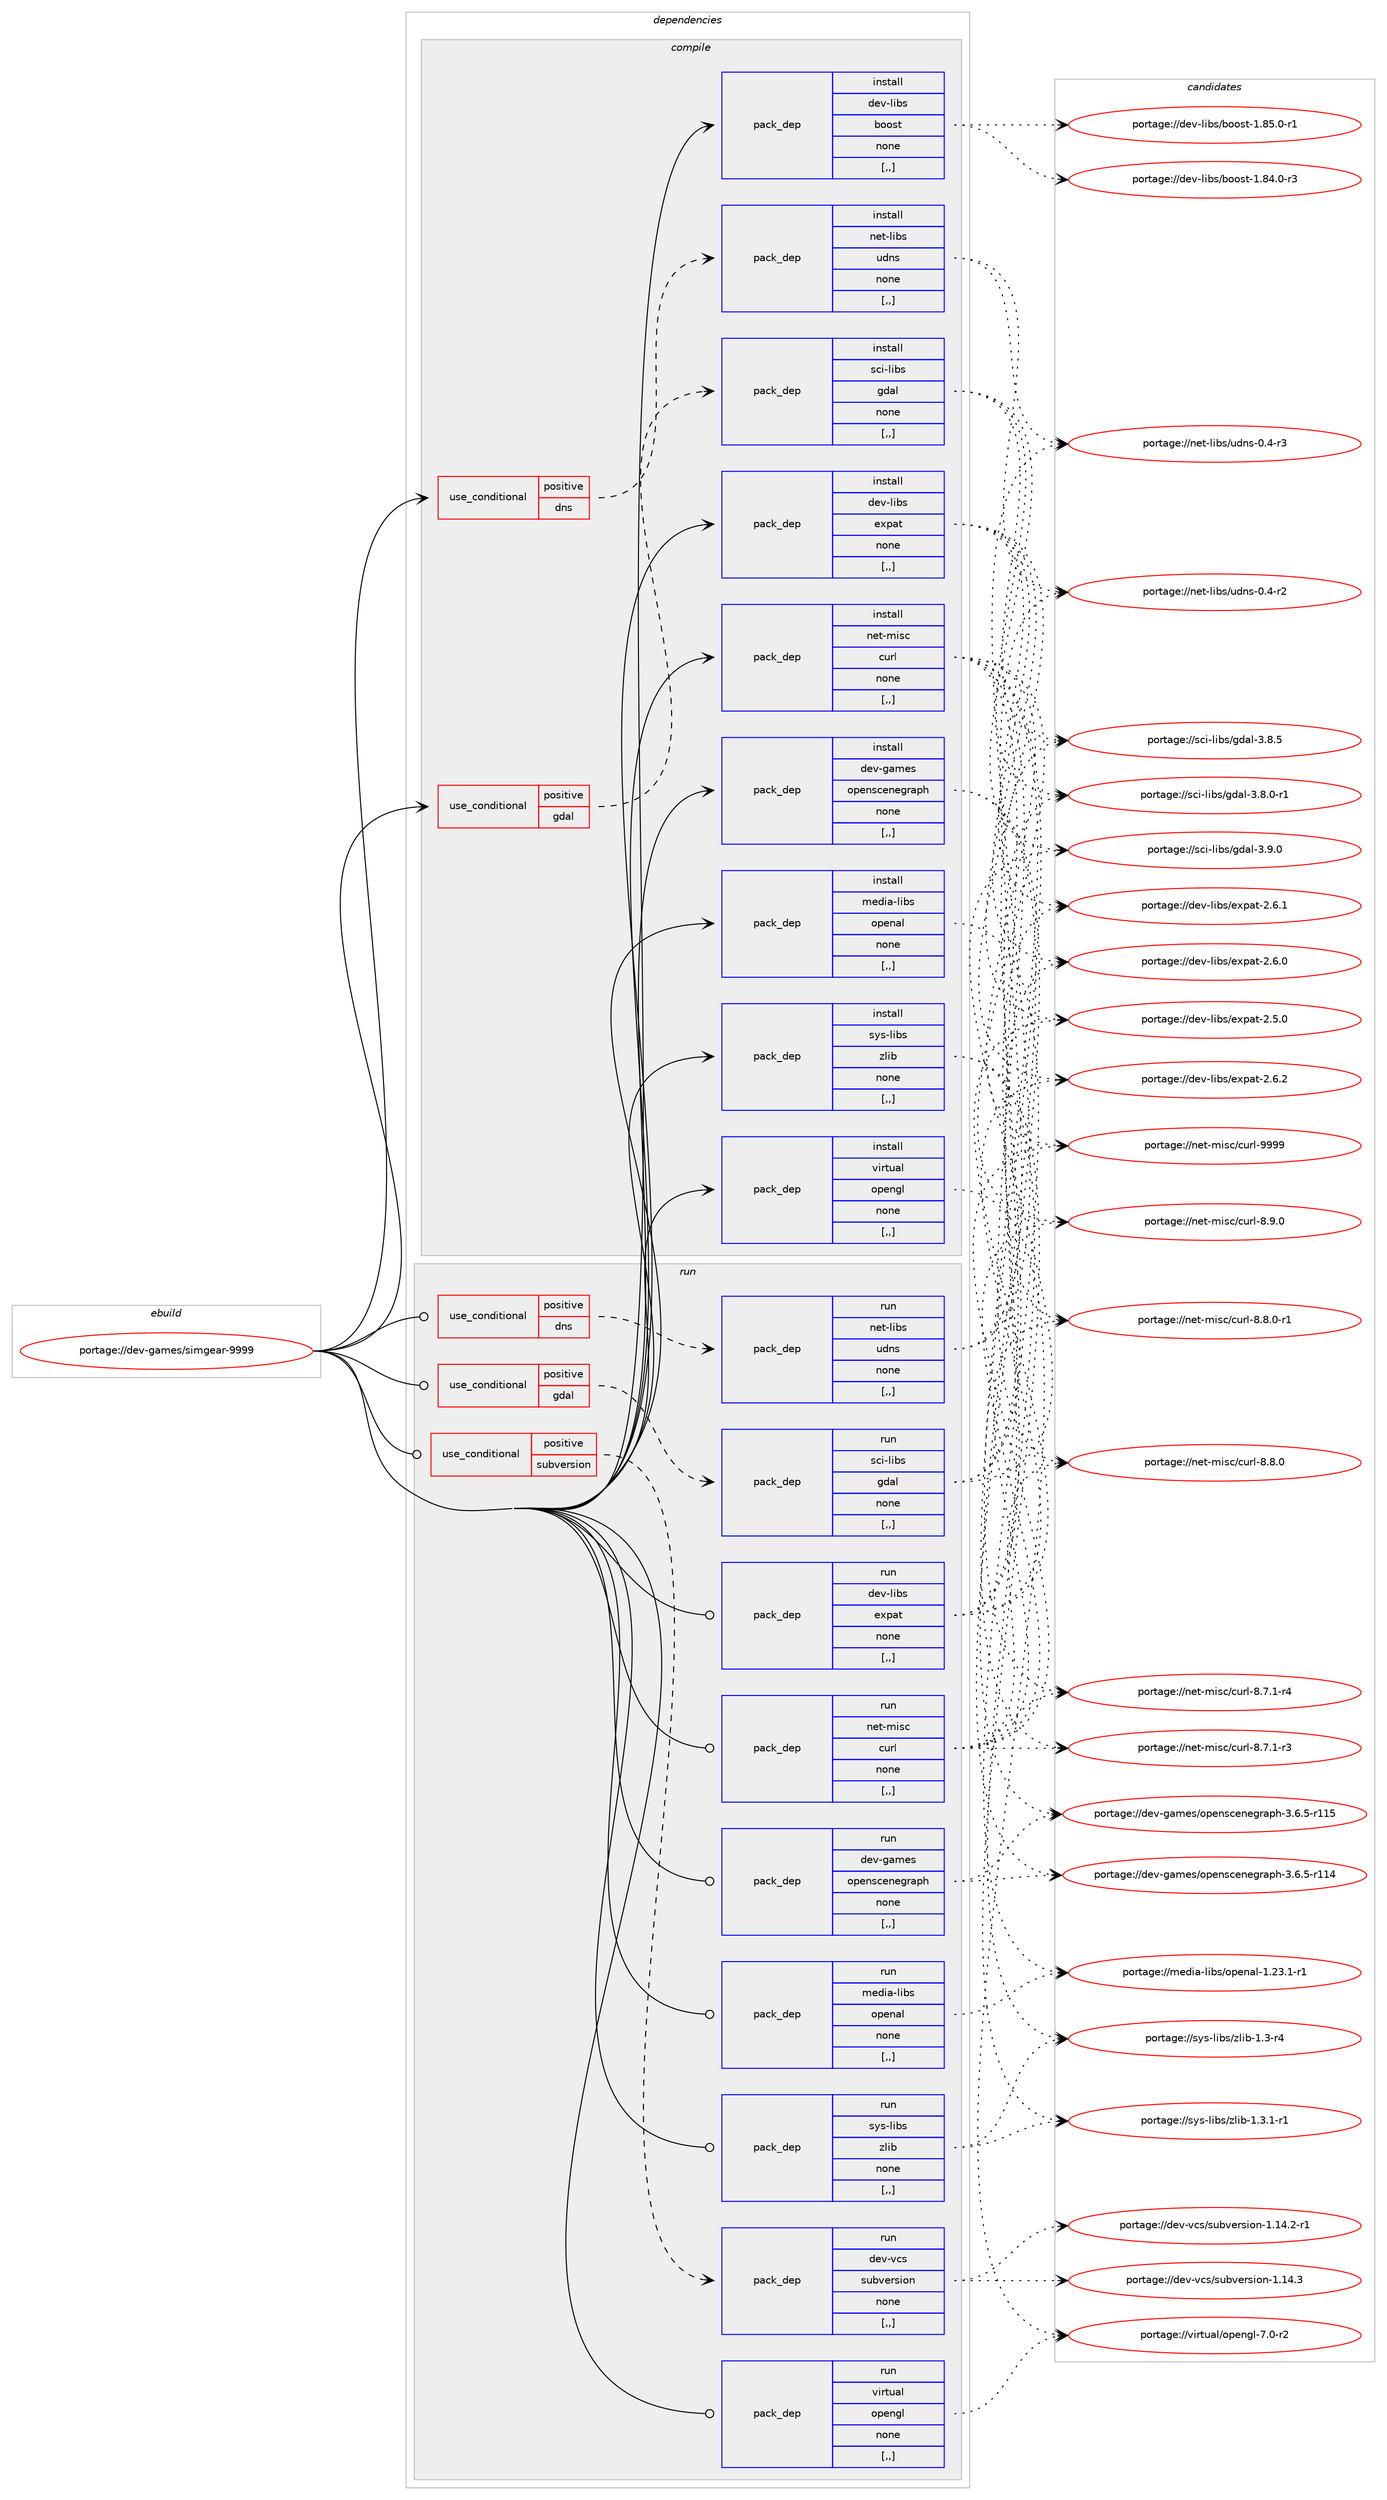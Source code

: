 digraph prolog {

# *************
# Graph options
# *************

newrank=true;
concentrate=true;
compound=true;
graph [rankdir=LR,fontname=Helvetica,fontsize=10,ranksep=1.5];#, ranksep=2.5, nodesep=0.2];
edge  [arrowhead=vee];
node  [fontname=Helvetica,fontsize=10];

# **********
# The ebuild
# **********

subgraph cluster_leftcol {
color=gray;
label=<<i>ebuild</i>>;
id [label="portage://dev-games/simgear-9999", color=red, width=4, href="../dev-games/simgear-9999.svg"];
}

# ****************
# The dependencies
# ****************

subgraph cluster_midcol {
color=gray;
label=<<i>dependencies</i>>;
subgraph cluster_compile {
fillcolor="#eeeeee";
style=filled;
label=<<i>compile</i>>;
subgraph cond20076 {
dependency75867 [label=<<TABLE BORDER="0" CELLBORDER="1" CELLSPACING="0" CELLPADDING="4"><TR><TD ROWSPAN="3" CELLPADDING="10">use_conditional</TD></TR><TR><TD>positive</TD></TR><TR><TD>dns</TD></TR></TABLE>>, shape=none, color=red];
subgraph pack54834 {
dependency75868 [label=<<TABLE BORDER="0" CELLBORDER="1" CELLSPACING="0" CELLPADDING="4" WIDTH="220"><TR><TD ROWSPAN="6" CELLPADDING="30">pack_dep</TD></TR><TR><TD WIDTH="110">install</TD></TR><TR><TD>net-libs</TD></TR><TR><TD>udns</TD></TR><TR><TD>none</TD></TR><TR><TD>[,,]</TD></TR></TABLE>>, shape=none, color=blue];
}
dependency75867:e -> dependency75868:w [weight=20,style="dashed",arrowhead="vee"];
}
id:e -> dependency75867:w [weight=20,style="solid",arrowhead="vee"];
subgraph cond20077 {
dependency75869 [label=<<TABLE BORDER="0" CELLBORDER="1" CELLSPACING="0" CELLPADDING="4"><TR><TD ROWSPAN="3" CELLPADDING="10">use_conditional</TD></TR><TR><TD>positive</TD></TR><TR><TD>gdal</TD></TR></TABLE>>, shape=none, color=red];
subgraph pack54835 {
dependency75870 [label=<<TABLE BORDER="0" CELLBORDER="1" CELLSPACING="0" CELLPADDING="4" WIDTH="220"><TR><TD ROWSPAN="6" CELLPADDING="30">pack_dep</TD></TR><TR><TD WIDTH="110">install</TD></TR><TR><TD>sci-libs</TD></TR><TR><TD>gdal</TD></TR><TR><TD>none</TD></TR><TR><TD>[,,]</TD></TR></TABLE>>, shape=none, color=blue];
}
dependency75869:e -> dependency75870:w [weight=20,style="dashed",arrowhead="vee"];
}
id:e -> dependency75869:w [weight=20,style="solid",arrowhead="vee"];
subgraph pack54836 {
dependency75871 [label=<<TABLE BORDER="0" CELLBORDER="1" CELLSPACING="0" CELLPADDING="4" WIDTH="220"><TR><TD ROWSPAN="6" CELLPADDING="30">pack_dep</TD></TR><TR><TD WIDTH="110">install</TD></TR><TR><TD>dev-games</TD></TR><TR><TD>openscenegraph</TD></TR><TR><TD>none</TD></TR><TR><TD>[,,]</TD></TR></TABLE>>, shape=none, color=blue];
}
id:e -> dependency75871:w [weight=20,style="solid",arrowhead="vee"];
subgraph pack54837 {
dependency75872 [label=<<TABLE BORDER="0" CELLBORDER="1" CELLSPACING="0" CELLPADDING="4" WIDTH="220"><TR><TD ROWSPAN="6" CELLPADDING="30">pack_dep</TD></TR><TR><TD WIDTH="110">install</TD></TR><TR><TD>dev-libs</TD></TR><TR><TD>boost</TD></TR><TR><TD>none</TD></TR><TR><TD>[,,]</TD></TR></TABLE>>, shape=none, color=blue];
}
id:e -> dependency75872:w [weight=20,style="solid",arrowhead="vee"];
subgraph pack54838 {
dependency75873 [label=<<TABLE BORDER="0" CELLBORDER="1" CELLSPACING="0" CELLPADDING="4" WIDTH="220"><TR><TD ROWSPAN="6" CELLPADDING="30">pack_dep</TD></TR><TR><TD WIDTH="110">install</TD></TR><TR><TD>dev-libs</TD></TR><TR><TD>expat</TD></TR><TR><TD>none</TD></TR><TR><TD>[,,]</TD></TR></TABLE>>, shape=none, color=blue];
}
id:e -> dependency75873:w [weight=20,style="solid",arrowhead="vee"];
subgraph pack54839 {
dependency75874 [label=<<TABLE BORDER="0" CELLBORDER="1" CELLSPACING="0" CELLPADDING="4" WIDTH="220"><TR><TD ROWSPAN="6" CELLPADDING="30">pack_dep</TD></TR><TR><TD WIDTH="110">install</TD></TR><TR><TD>media-libs</TD></TR><TR><TD>openal</TD></TR><TR><TD>none</TD></TR><TR><TD>[,,]</TD></TR></TABLE>>, shape=none, color=blue];
}
id:e -> dependency75874:w [weight=20,style="solid",arrowhead="vee"];
subgraph pack54840 {
dependency75875 [label=<<TABLE BORDER="0" CELLBORDER="1" CELLSPACING="0" CELLPADDING="4" WIDTH="220"><TR><TD ROWSPAN="6" CELLPADDING="30">pack_dep</TD></TR><TR><TD WIDTH="110">install</TD></TR><TR><TD>net-misc</TD></TR><TR><TD>curl</TD></TR><TR><TD>none</TD></TR><TR><TD>[,,]</TD></TR></TABLE>>, shape=none, color=blue];
}
id:e -> dependency75875:w [weight=20,style="solid",arrowhead="vee"];
subgraph pack54841 {
dependency75876 [label=<<TABLE BORDER="0" CELLBORDER="1" CELLSPACING="0" CELLPADDING="4" WIDTH="220"><TR><TD ROWSPAN="6" CELLPADDING="30">pack_dep</TD></TR><TR><TD WIDTH="110">install</TD></TR><TR><TD>sys-libs</TD></TR><TR><TD>zlib</TD></TR><TR><TD>none</TD></TR><TR><TD>[,,]</TD></TR></TABLE>>, shape=none, color=blue];
}
id:e -> dependency75876:w [weight=20,style="solid",arrowhead="vee"];
subgraph pack54842 {
dependency75877 [label=<<TABLE BORDER="0" CELLBORDER="1" CELLSPACING="0" CELLPADDING="4" WIDTH="220"><TR><TD ROWSPAN="6" CELLPADDING="30">pack_dep</TD></TR><TR><TD WIDTH="110">install</TD></TR><TR><TD>virtual</TD></TR><TR><TD>opengl</TD></TR><TR><TD>none</TD></TR><TR><TD>[,,]</TD></TR></TABLE>>, shape=none, color=blue];
}
id:e -> dependency75877:w [weight=20,style="solid",arrowhead="vee"];
}
subgraph cluster_compileandrun {
fillcolor="#eeeeee";
style=filled;
label=<<i>compile and run</i>>;
}
subgraph cluster_run {
fillcolor="#eeeeee";
style=filled;
label=<<i>run</i>>;
subgraph cond20078 {
dependency75878 [label=<<TABLE BORDER="0" CELLBORDER="1" CELLSPACING="0" CELLPADDING="4"><TR><TD ROWSPAN="3" CELLPADDING="10">use_conditional</TD></TR><TR><TD>positive</TD></TR><TR><TD>dns</TD></TR></TABLE>>, shape=none, color=red];
subgraph pack54843 {
dependency75879 [label=<<TABLE BORDER="0" CELLBORDER="1" CELLSPACING="0" CELLPADDING="4" WIDTH="220"><TR><TD ROWSPAN="6" CELLPADDING="30">pack_dep</TD></TR><TR><TD WIDTH="110">run</TD></TR><TR><TD>net-libs</TD></TR><TR><TD>udns</TD></TR><TR><TD>none</TD></TR><TR><TD>[,,]</TD></TR></TABLE>>, shape=none, color=blue];
}
dependency75878:e -> dependency75879:w [weight=20,style="dashed",arrowhead="vee"];
}
id:e -> dependency75878:w [weight=20,style="solid",arrowhead="odot"];
subgraph cond20079 {
dependency75880 [label=<<TABLE BORDER="0" CELLBORDER="1" CELLSPACING="0" CELLPADDING="4"><TR><TD ROWSPAN="3" CELLPADDING="10">use_conditional</TD></TR><TR><TD>positive</TD></TR><TR><TD>gdal</TD></TR></TABLE>>, shape=none, color=red];
subgraph pack54844 {
dependency75881 [label=<<TABLE BORDER="0" CELLBORDER="1" CELLSPACING="0" CELLPADDING="4" WIDTH="220"><TR><TD ROWSPAN="6" CELLPADDING="30">pack_dep</TD></TR><TR><TD WIDTH="110">run</TD></TR><TR><TD>sci-libs</TD></TR><TR><TD>gdal</TD></TR><TR><TD>none</TD></TR><TR><TD>[,,]</TD></TR></TABLE>>, shape=none, color=blue];
}
dependency75880:e -> dependency75881:w [weight=20,style="dashed",arrowhead="vee"];
}
id:e -> dependency75880:w [weight=20,style="solid",arrowhead="odot"];
subgraph cond20080 {
dependency75882 [label=<<TABLE BORDER="0" CELLBORDER="1" CELLSPACING="0" CELLPADDING="4"><TR><TD ROWSPAN="3" CELLPADDING="10">use_conditional</TD></TR><TR><TD>positive</TD></TR><TR><TD>subversion</TD></TR></TABLE>>, shape=none, color=red];
subgraph pack54845 {
dependency75883 [label=<<TABLE BORDER="0" CELLBORDER="1" CELLSPACING="0" CELLPADDING="4" WIDTH="220"><TR><TD ROWSPAN="6" CELLPADDING="30">pack_dep</TD></TR><TR><TD WIDTH="110">run</TD></TR><TR><TD>dev-vcs</TD></TR><TR><TD>subversion</TD></TR><TR><TD>none</TD></TR><TR><TD>[,,]</TD></TR></TABLE>>, shape=none, color=blue];
}
dependency75882:e -> dependency75883:w [weight=20,style="dashed",arrowhead="vee"];
}
id:e -> dependency75882:w [weight=20,style="solid",arrowhead="odot"];
subgraph pack54846 {
dependency75884 [label=<<TABLE BORDER="0" CELLBORDER="1" CELLSPACING="0" CELLPADDING="4" WIDTH="220"><TR><TD ROWSPAN="6" CELLPADDING="30">pack_dep</TD></TR><TR><TD WIDTH="110">run</TD></TR><TR><TD>dev-games</TD></TR><TR><TD>openscenegraph</TD></TR><TR><TD>none</TD></TR><TR><TD>[,,]</TD></TR></TABLE>>, shape=none, color=blue];
}
id:e -> dependency75884:w [weight=20,style="solid",arrowhead="odot"];
subgraph pack54847 {
dependency75885 [label=<<TABLE BORDER="0" CELLBORDER="1" CELLSPACING="0" CELLPADDING="4" WIDTH="220"><TR><TD ROWSPAN="6" CELLPADDING="30">pack_dep</TD></TR><TR><TD WIDTH="110">run</TD></TR><TR><TD>dev-libs</TD></TR><TR><TD>expat</TD></TR><TR><TD>none</TD></TR><TR><TD>[,,]</TD></TR></TABLE>>, shape=none, color=blue];
}
id:e -> dependency75885:w [weight=20,style="solid",arrowhead="odot"];
subgraph pack54848 {
dependency75886 [label=<<TABLE BORDER="0" CELLBORDER="1" CELLSPACING="0" CELLPADDING="4" WIDTH="220"><TR><TD ROWSPAN="6" CELLPADDING="30">pack_dep</TD></TR><TR><TD WIDTH="110">run</TD></TR><TR><TD>media-libs</TD></TR><TR><TD>openal</TD></TR><TR><TD>none</TD></TR><TR><TD>[,,]</TD></TR></TABLE>>, shape=none, color=blue];
}
id:e -> dependency75886:w [weight=20,style="solid",arrowhead="odot"];
subgraph pack54849 {
dependency75887 [label=<<TABLE BORDER="0" CELLBORDER="1" CELLSPACING="0" CELLPADDING="4" WIDTH="220"><TR><TD ROWSPAN="6" CELLPADDING="30">pack_dep</TD></TR><TR><TD WIDTH="110">run</TD></TR><TR><TD>net-misc</TD></TR><TR><TD>curl</TD></TR><TR><TD>none</TD></TR><TR><TD>[,,]</TD></TR></TABLE>>, shape=none, color=blue];
}
id:e -> dependency75887:w [weight=20,style="solid",arrowhead="odot"];
subgraph pack54850 {
dependency75888 [label=<<TABLE BORDER="0" CELLBORDER="1" CELLSPACING="0" CELLPADDING="4" WIDTH="220"><TR><TD ROWSPAN="6" CELLPADDING="30">pack_dep</TD></TR><TR><TD WIDTH="110">run</TD></TR><TR><TD>sys-libs</TD></TR><TR><TD>zlib</TD></TR><TR><TD>none</TD></TR><TR><TD>[,,]</TD></TR></TABLE>>, shape=none, color=blue];
}
id:e -> dependency75888:w [weight=20,style="solid",arrowhead="odot"];
subgraph pack54851 {
dependency75889 [label=<<TABLE BORDER="0" CELLBORDER="1" CELLSPACING="0" CELLPADDING="4" WIDTH="220"><TR><TD ROWSPAN="6" CELLPADDING="30">pack_dep</TD></TR><TR><TD WIDTH="110">run</TD></TR><TR><TD>virtual</TD></TR><TR><TD>opengl</TD></TR><TR><TD>none</TD></TR><TR><TD>[,,]</TD></TR></TABLE>>, shape=none, color=blue];
}
id:e -> dependency75889:w [weight=20,style="solid",arrowhead="odot"];
}
}

# **************
# The candidates
# **************

subgraph cluster_choices {
rank=same;
color=gray;
label=<<i>candidates</i>>;

subgraph choice54834 {
color=black;
nodesep=1;
choice110101116451081059811547117100110115454846524511451 [label="portage://net-libs/udns-0.4-r3", color=red, width=4,href="../net-libs/udns-0.4-r3.svg"];
choice110101116451081059811547117100110115454846524511450 [label="portage://net-libs/udns-0.4-r2", color=red, width=4,href="../net-libs/udns-0.4-r2.svg"];
dependency75868:e -> choice110101116451081059811547117100110115454846524511451:w [style=dotted,weight="100"];
dependency75868:e -> choice110101116451081059811547117100110115454846524511450:w [style=dotted,weight="100"];
}
subgraph choice54835 {
color=black;
nodesep=1;
choice1159910545108105981154710310097108455146574648 [label="portage://sci-libs/gdal-3.9.0", color=red, width=4,href="../sci-libs/gdal-3.9.0.svg"];
choice1159910545108105981154710310097108455146564653 [label="portage://sci-libs/gdal-3.8.5", color=red, width=4,href="../sci-libs/gdal-3.8.5.svg"];
choice11599105451081059811547103100971084551465646484511449 [label="portage://sci-libs/gdal-3.8.0-r1", color=red, width=4,href="../sci-libs/gdal-3.8.0-r1.svg"];
dependency75870:e -> choice1159910545108105981154710310097108455146574648:w [style=dotted,weight="100"];
dependency75870:e -> choice1159910545108105981154710310097108455146564653:w [style=dotted,weight="100"];
dependency75870:e -> choice11599105451081059811547103100971084551465646484511449:w [style=dotted,weight="100"];
}
subgraph choice54836 {
color=black;
nodesep=1;
choice100101118451039710910111547111112101110115991011101011031149711210445514654465345114494953 [label="portage://dev-games/openscenegraph-3.6.5-r115", color=red, width=4,href="../dev-games/openscenegraph-3.6.5-r115.svg"];
choice100101118451039710910111547111112101110115991011101011031149711210445514654465345114494952 [label="portage://dev-games/openscenegraph-3.6.5-r114", color=red, width=4,href="../dev-games/openscenegraph-3.6.5-r114.svg"];
dependency75871:e -> choice100101118451039710910111547111112101110115991011101011031149711210445514654465345114494953:w [style=dotted,weight="100"];
dependency75871:e -> choice100101118451039710910111547111112101110115991011101011031149711210445514654465345114494952:w [style=dotted,weight="100"];
}
subgraph choice54837 {
color=black;
nodesep=1;
choice10010111845108105981154798111111115116454946565346484511449 [label="portage://dev-libs/boost-1.85.0-r1", color=red, width=4,href="../dev-libs/boost-1.85.0-r1.svg"];
choice10010111845108105981154798111111115116454946565246484511451 [label="portage://dev-libs/boost-1.84.0-r3", color=red, width=4,href="../dev-libs/boost-1.84.0-r3.svg"];
dependency75872:e -> choice10010111845108105981154798111111115116454946565346484511449:w [style=dotted,weight="100"];
dependency75872:e -> choice10010111845108105981154798111111115116454946565246484511451:w [style=dotted,weight="100"];
}
subgraph choice54838 {
color=black;
nodesep=1;
choice10010111845108105981154710112011297116455046544650 [label="portage://dev-libs/expat-2.6.2", color=red, width=4,href="../dev-libs/expat-2.6.2.svg"];
choice10010111845108105981154710112011297116455046544649 [label="portage://dev-libs/expat-2.6.1", color=red, width=4,href="../dev-libs/expat-2.6.1.svg"];
choice10010111845108105981154710112011297116455046544648 [label="portage://dev-libs/expat-2.6.0", color=red, width=4,href="../dev-libs/expat-2.6.0.svg"];
choice10010111845108105981154710112011297116455046534648 [label="portage://dev-libs/expat-2.5.0", color=red, width=4,href="../dev-libs/expat-2.5.0.svg"];
dependency75873:e -> choice10010111845108105981154710112011297116455046544650:w [style=dotted,weight="100"];
dependency75873:e -> choice10010111845108105981154710112011297116455046544649:w [style=dotted,weight="100"];
dependency75873:e -> choice10010111845108105981154710112011297116455046544648:w [style=dotted,weight="100"];
dependency75873:e -> choice10010111845108105981154710112011297116455046534648:w [style=dotted,weight="100"];
}
subgraph choice54839 {
color=black;
nodesep=1;
choice1091011001059745108105981154711111210111097108454946505146494511449 [label="portage://media-libs/openal-1.23.1-r1", color=red, width=4,href="../media-libs/openal-1.23.1-r1.svg"];
dependency75874:e -> choice1091011001059745108105981154711111210111097108454946505146494511449:w [style=dotted,weight="100"];
}
subgraph choice54840 {
color=black;
nodesep=1;
choice110101116451091051159947991171141084557575757 [label="portage://net-misc/curl-9999", color=red, width=4,href="../net-misc/curl-9999.svg"];
choice11010111645109105115994799117114108455646574648 [label="portage://net-misc/curl-8.9.0", color=red, width=4,href="../net-misc/curl-8.9.0.svg"];
choice110101116451091051159947991171141084556465646484511449 [label="portage://net-misc/curl-8.8.0-r1", color=red, width=4,href="../net-misc/curl-8.8.0-r1.svg"];
choice11010111645109105115994799117114108455646564648 [label="portage://net-misc/curl-8.8.0", color=red, width=4,href="../net-misc/curl-8.8.0.svg"];
choice110101116451091051159947991171141084556465546494511452 [label="portage://net-misc/curl-8.7.1-r4", color=red, width=4,href="../net-misc/curl-8.7.1-r4.svg"];
choice110101116451091051159947991171141084556465546494511451 [label="portage://net-misc/curl-8.7.1-r3", color=red, width=4,href="../net-misc/curl-8.7.1-r3.svg"];
dependency75875:e -> choice110101116451091051159947991171141084557575757:w [style=dotted,weight="100"];
dependency75875:e -> choice11010111645109105115994799117114108455646574648:w [style=dotted,weight="100"];
dependency75875:e -> choice110101116451091051159947991171141084556465646484511449:w [style=dotted,weight="100"];
dependency75875:e -> choice11010111645109105115994799117114108455646564648:w [style=dotted,weight="100"];
dependency75875:e -> choice110101116451091051159947991171141084556465546494511452:w [style=dotted,weight="100"];
dependency75875:e -> choice110101116451091051159947991171141084556465546494511451:w [style=dotted,weight="100"];
}
subgraph choice54841 {
color=black;
nodesep=1;
choice115121115451081059811547122108105984549465146494511449 [label="portage://sys-libs/zlib-1.3.1-r1", color=red, width=4,href="../sys-libs/zlib-1.3.1-r1.svg"];
choice11512111545108105981154712210810598454946514511452 [label="portage://sys-libs/zlib-1.3-r4", color=red, width=4,href="../sys-libs/zlib-1.3-r4.svg"];
dependency75876:e -> choice115121115451081059811547122108105984549465146494511449:w [style=dotted,weight="100"];
dependency75876:e -> choice11512111545108105981154712210810598454946514511452:w [style=dotted,weight="100"];
}
subgraph choice54842 {
color=black;
nodesep=1;
choice1181051141161179710847111112101110103108455546484511450 [label="portage://virtual/opengl-7.0-r2", color=red, width=4,href="../virtual/opengl-7.0-r2.svg"];
dependency75877:e -> choice1181051141161179710847111112101110103108455546484511450:w [style=dotted,weight="100"];
}
subgraph choice54843 {
color=black;
nodesep=1;
choice110101116451081059811547117100110115454846524511451 [label="portage://net-libs/udns-0.4-r3", color=red, width=4,href="../net-libs/udns-0.4-r3.svg"];
choice110101116451081059811547117100110115454846524511450 [label="portage://net-libs/udns-0.4-r2", color=red, width=4,href="../net-libs/udns-0.4-r2.svg"];
dependency75879:e -> choice110101116451081059811547117100110115454846524511451:w [style=dotted,weight="100"];
dependency75879:e -> choice110101116451081059811547117100110115454846524511450:w [style=dotted,weight="100"];
}
subgraph choice54844 {
color=black;
nodesep=1;
choice1159910545108105981154710310097108455146574648 [label="portage://sci-libs/gdal-3.9.0", color=red, width=4,href="../sci-libs/gdal-3.9.0.svg"];
choice1159910545108105981154710310097108455146564653 [label="portage://sci-libs/gdal-3.8.5", color=red, width=4,href="../sci-libs/gdal-3.8.5.svg"];
choice11599105451081059811547103100971084551465646484511449 [label="portage://sci-libs/gdal-3.8.0-r1", color=red, width=4,href="../sci-libs/gdal-3.8.0-r1.svg"];
dependency75881:e -> choice1159910545108105981154710310097108455146574648:w [style=dotted,weight="100"];
dependency75881:e -> choice1159910545108105981154710310097108455146564653:w [style=dotted,weight="100"];
dependency75881:e -> choice11599105451081059811547103100971084551465646484511449:w [style=dotted,weight="100"];
}
subgraph choice54845 {
color=black;
nodesep=1;
choice1001011184511899115471151179811810111411510511111045494649524651 [label="portage://dev-vcs/subversion-1.14.3", color=red, width=4,href="../dev-vcs/subversion-1.14.3.svg"];
choice10010111845118991154711511798118101114115105111110454946495246504511449 [label="portage://dev-vcs/subversion-1.14.2-r1", color=red, width=4,href="../dev-vcs/subversion-1.14.2-r1.svg"];
dependency75883:e -> choice1001011184511899115471151179811810111411510511111045494649524651:w [style=dotted,weight="100"];
dependency75883:e -> choice10010111845118991154711511798118101114115105111110454946495246504511449:w [style=dotted,weight="100"];
}
subgraph choice54846 {
color=black;
nodesep=1;
choice100101118451039710910111547111112101110115991011101011031149711210445514654465345114494953 [label="portage://dev-games/openscenegraph-3.6.5-r115", color=red, width=4,href="../dev-games/openscenegraph-3.6.5-r115.svg"];
choice100101118451039710910111547111112101110115991011101011031149711210445514654465345114494952 [label="portage://dev-games/openscenegraph-3.6.5-r114", color=red, width=4,href="../dev-games/openscenegraph-3.6.5-r114.svg"];
dependency75884:e -> choice100101118451039710910111547111112101110115991011101011031149711210445514654465345114494953:w [style=dotted,weight="100"];
dependency75884:e -> choice100101118451039710910111547111112101110115991011101011031149711210445514654465345114494952:w [style=dotted,weight="100"];
}
subgraph choice54847 {
color=black;
nodesep=1;
choice10010111845108105981154710112011297116455046544650 [label="portage://dev-libs/expat-2.6.2", color=red, width=4,href="../dev-libs/expat-2.6.2.svg"];
choice10010111845108105981154710112011297116455046544649 [label="portage://dev-libs/expat-2.6.1", color=red, width=4,href="../dev-libs/expat-2.6.1.svg"];
choice10010111845108105981154710112011297116455046544648 [label="portage://dev-libs/expat-2.6.0", color=red, width=4,href="../dev-libs/expat-2.6.0.svg"];
choice10010111845108105981154710112011297116455046534648 [label="portage://dev-libs/expat-2.5.0", color=red, width=4,href="../dev-libs/expat-2.5.0.svg"];
dependency75885:e -> choice10010111845108105981154710112011297116455046544650:w [style=dotted,weight="100"];
dependency75885:e -> choice10010111845108105981154710112011297116455046544649:w [style=dotted,weight="100"];
dependency75885:e -> choice10010111845108105981154710112011297116455046544648:w [style=dotted,weight="100"];
dependency75885:e -> choice10010111845108105981154710112011297116455046534648:w [style=dotted,weight="100"];
}
subgraph choice54848 {
color=black;
nodesep=1;
choice1091011001059745108105981154711111210111097108454946505146494511449 [label="portage://media-libs/openal-1.23.1-r1", color=red, width=4,href="../media-libs/openal-1.23.1-r1.svg"];
dependency75886:e -> choice1091011001059745108105981154711111210111097108454946505146494511449:w [style=dotted,weight="100"];
}
subgraph choice54849 {
color=black;
nodesep=1;
choice110101116451091051159947991171141084557575757 [label="portage://net-misc/curl-9999", color=red, width=4,href="../net-misc/curl-9999.svg"];
choice11010111645109105115994799117114108455646574648 [label="portage://net-misc/curl-8.9.0", color=red, width=4,href="../net-misc/curl-8.9.0.svg"];
choice110101116451091051159947991171141084556465646484511449 [label="portage://net-misc/curl-8.8.0-r1", color=red, width=4,href="../net-misc/curl-8.8.0-r1.svg"];
choice11010111645109105115994799117114108455646564648 [label="portage://net-misc/curl-8.8.0", color=red, width=4,href="../net-misc/curl-8.8.0.svg"];
choice110101116451091051159947991171141084556465546494511452 [label="portage://net-misc/curl-8.7.1-r4", color=red, width=4,href="../net-misc/curl-8.7.1-r4.svg"];
choice110101116451091051159947991171141084556465546494511451 [label="portage://net-misc/curl-8.7.1-r3", color=red, width=4,href="../net-misc/curl-8.7.1-r3.svg"];
dependency75887:e -> choice110101116451091051159947991171141084557575757:w [style=dotted,weight="100"];
dependency75887:e -> choice11010111645109105115994799117114108455646574648:w [style=dotted,weight="100"];
dependency75887:e -> choice110101116451091051159947991171141084556465646484511449:w [style=dotted,weight="100"];
dependency75887:e -> choice11010111645109105115994799117114108455646564648:w [style=dotted,weight="100"];
dependency75887:e -> choice110101116451091051159947991171141084556465546494511452:w [style=dotted,weight="100"];
dependency75887:e -> choice110101116451091051159947991171141084556465546494511451:w [style=dotted,weight="100"];
}
subgraph choice54850 {
color=black;
nodesep=1;
choice115121115451081059811547122108105984549465146494511449 [label="portage://sys-libs/zlib-1.3.1-r1", color=red, width=4,href="../sys-libs/zlib-1.3.1-r1.svg"];
choice11512111545108105981154712210810598454946514511452 [label="portage://sys-libs/zlib-1.3-r4", color=red, width=4,href="../sys-libs/zlib-1.3-r4.svg"];
dependency75888:e -> choice115121115451081059811547122108105984549465146494511449:w [style=dotted,weight="100"];
dependency75888:e -> choice11512111545108105981154712210810598454946514511452:w [style=dotted,weight="100"];
}
subgraph choice54851 {
color=black;
nodesep=1;
choice1181051141161179710847111112101110103108455546484511450 [label="portage://virtual/opengl-7.0-r2", color=red, width=4,href="../virtual/opengl-7.0-r2.svg"];
dependency75889:e -> choice1181051141161179710847111112101110103108455546484511450:w [style=dotted,weight="100"];
}
}

}
